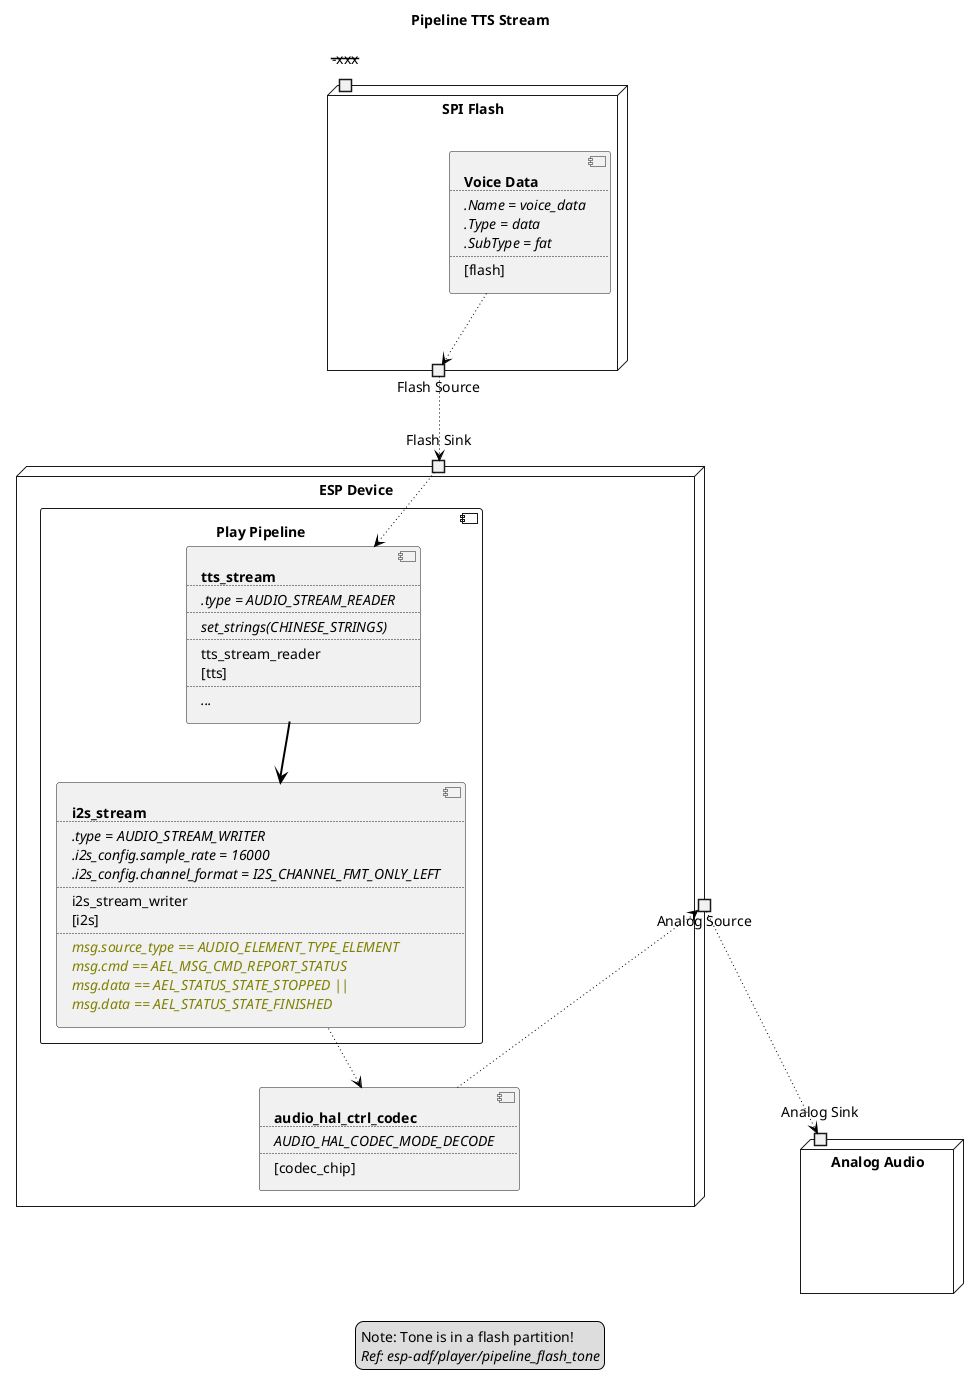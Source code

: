 ﻿@startuml pipeline_tts_stream
title Pipeline TTS Stream
allowmixing

legend
Note: Tone is in a flash partition!
//Ref: esp-adf/player/pipeline_flash_tone//
end legend

node "SPI Flash" as Flash {

    portin "---xxx--" as nothing

    component VoiceData [
        <b>Voice Data
        ....
        <i>.Name = voice_data
        <i>.Type = data
        <i>.SubType = fat
        ....
        [flash]
    ]

    portout "Flash Source" as FlashSource
}

node "ESP Device" as ESPDevice {

    portin "Flash Sink" as FlashSink

    component "Play Pipeline" as PlayPipeline {

        component TTSStream [
            <b>tts_stream
            ....
            <i>.type = AUDIO_STREAM_READER
            ....
            <i>set_strings(CHINESE_STRINGS)
            ....
            tts_stream_reader
            [tts]
            ....
            <i>...
        ]

        component I2SStream [
            <b>i2s_stream
            ....
            <i>.type = AUDIO_STREAM_WRITER
            <i>.i2s_config.sample_rate = 16000
            <i>.i2s_config.channel_format = I2S_CHANNEL_FMT_ONLY_LEFT
            ....
            i2s_stream_writer
            [i2s]
            ....
            <i><color olive>msg.source_type == AUDIO_ELEMENT_TYPE_ELEMENT
            <i><color olive>msg.cmd == AEL_MSG_CMD_REPORT_STATUS
            <i><color olive>msg.data == AEL_STATUS_STATE_STOPPED ||
            <i><color olive>msg.data == AEL_STATUS_STATE_FINISHED
        ]
    }

    component HALCodec [
        <b>audio_hal_ctrl_codec
        ....
        <i>AUDIO_HAL_CODEC_MODE_DECODE
        ....
        [codec_chip]
    ]

    portout "Analog Source" as AnalogSource
} 

node "Analog Audio" as AnalogAudio  {
    portin "Analog Sink" as AnalogSink
}

VoiceData  --> FlashSource      #line:black;line.dotted;text:black
FlashSource--> FlashSink        #line:black;line.dotted;text:black

FlashSink  --> TTSStream        #line:black;line.dotted;text:black
TTSStream  --> I2SStream        #line:black;line.bold;text:black
I2SStream  --> HALCodec         #line:black;line.dotted;text:black
HALCodec   --> AnalogSource     #line:black;line.dotted;text:black

AnalogSource --> AnalogSink     #line:black;line.dotted;text:black

@enduml
